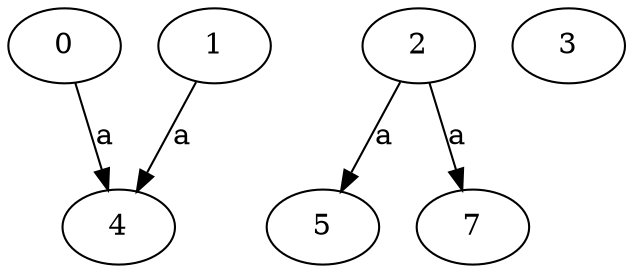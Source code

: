 strict digraph  {
0;
4;
1;
2;
5;
3;
7;
0 -> 4  [label=a];
1 -> 4  [label=a];
2 -> 5  [label=a];
2 -> 7  [label=a];
}
